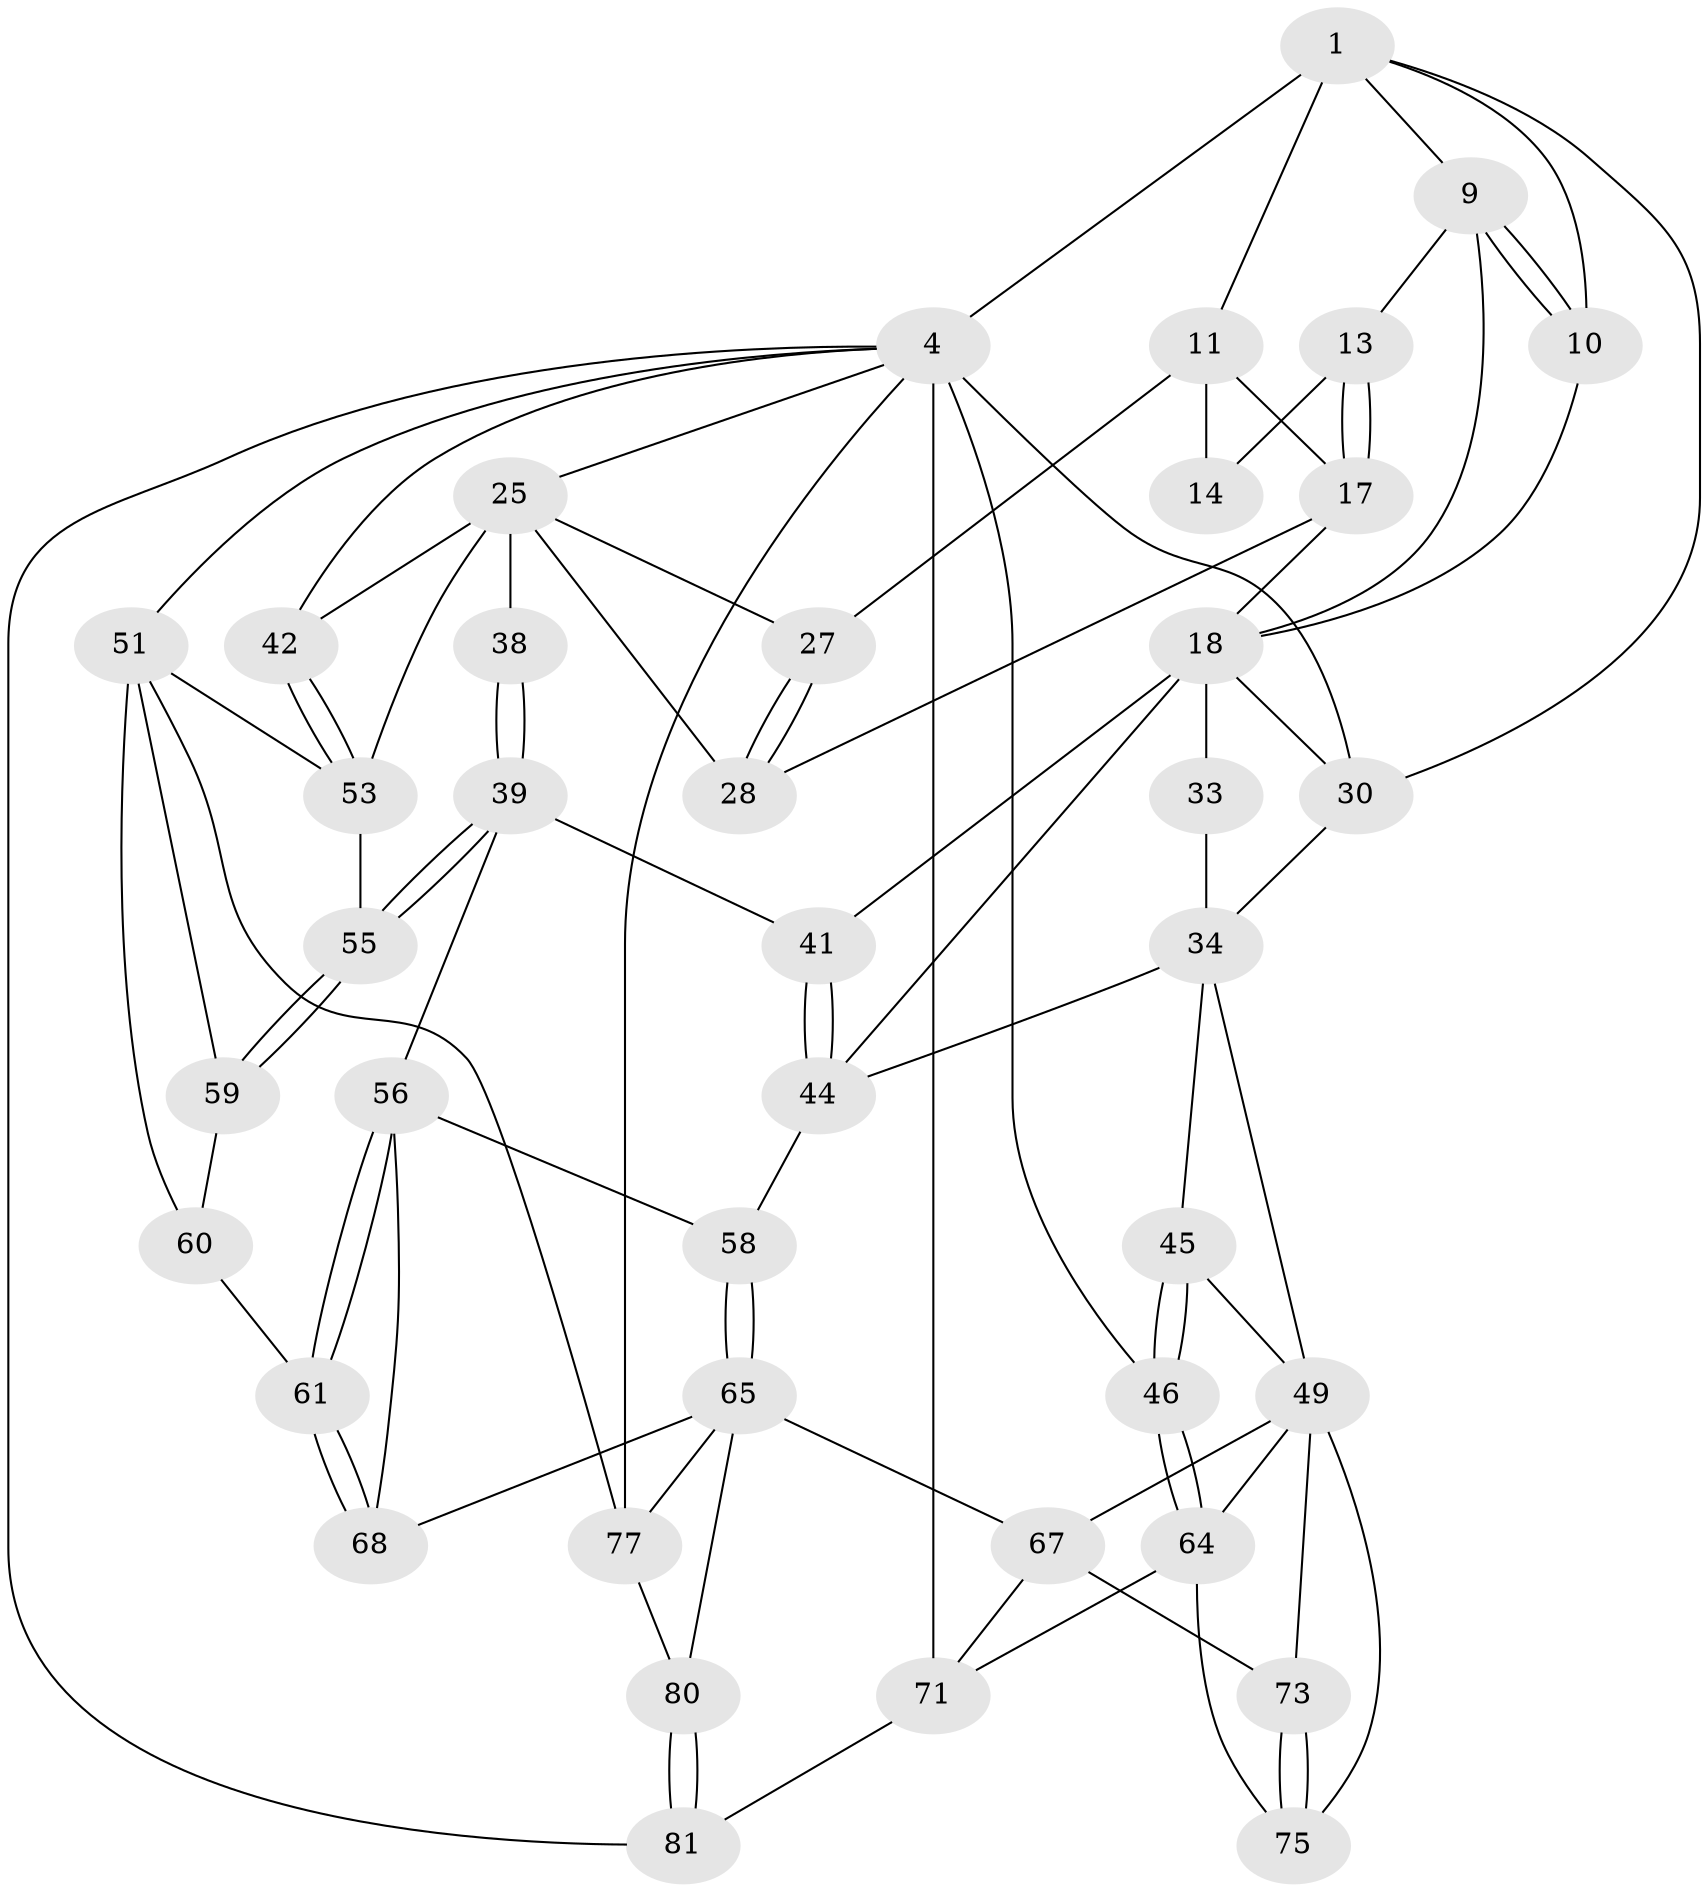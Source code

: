// original degree distribution, {3: 0.04878048780487805, 5: 0.4634146341463415, 6: 0.25609756097560976, 4: 0.23170731707317074}
// Generated by graph-tools (version 1.1) at 2025/17/03/09/25 04:17:22]
// undirected, 41 vertices, 93 edges
graph export_dot {
graph [start="1"]
  node [color=gray90,style=filled];
  1 [pos="+0.3110508819119298+0",super="+2+7"];
  4 [pos="+1+0",super="+5+24+50"];
  9 [pos="+0.45989946130190634+0",super="+12"];
  10 [pos="+0.35949277447111316+0.1322527418840532"];
  11 [pos="+0.7132859220953643+0.008961752113155667",super="+15"];
  13 [pos="+0.6013608616614795+0.07425110218110277"];
  14 [pos="+0.659760682686299+0.05407625032626237"];
  17 [pos="+0.6096183627044016+0.19884838529356424",super="+22"];
  18 [pos="+0.5368466080522047+0.2387614176162037",super="+19+23"];
  25 [pos="+0.9662489765610687+0.1086640354304877",super="+37+26"];
  27 [pos="+0.7503880244381951+0.1875976815734482"];
  28 [pos="+0.6597985088255556+0.23559331401821945"];
  30 [pos="+0.07335162343866404+0.183100261506139",super="+31"];
  33 [pos="+0.2617939941290538+0.29045551648699874"];
  34 [pos="+0.22760262963840375+0.2997115090469541",super="+35+48"];
  38 [pos="+0.7649525436775647+0.37433052190375216"];
  39 [pos="+0.7604491755905227+0.4006736250483281",super="+40"];
  41 [pos="+0.5324249976509989+0.3790674867330107"];
  42 [pos="+1+0.4026202601399844"];
  44 [pos="+0.4574584817766245+0.44297996526320266",super="+47"];
  45 [pos="+0.11848851708284666+0.4435219213674707"];
  46 [pos="+0+0.44228226048199676"];
  49 [pos="+0.18332144900890607+0.5321524516335266",super="+62"];
  51 [pos="+1+1",super="+76+52"];
  53 [pos="+1+0.6412938066963235",super="+54"];
  55 [pos="+0.8558003593740252+0.4511492180945844"];
  56 [pos="+0.6895093002072908+0.5858335799619705",super="+57"];
  58 [pos="+0.440532100699472+0.5136332932253113"];
  59 [pos="+0.8210693478775649+0.7078130880930081"];
  60 [pos="+0.7898060559538003+0.7169457598686967"];
  61 [pos="+0.7567245384487531+0.7188315468554007"];
  64 [pos="+0+0.5897160635443343",super="+70"];
  65 [pos="+0.4026929644124308+0.6193424983631561",super="+66+69"];
  67 [pos="+0.25730954132149+0.7578705243229539",super="+72"];
  68 [pos="+0.6350119722320944+0.8163708186991465"];
  71 [pos="+0+1",super="+79"];
  73 [pos="+0.1741694224959214+0.8186751105986406"];
  75 [pos="+0+1"];
  77 [pos="+0.592397337321227+0.9678863244152374",super="+78"];
  80 [pos="+0.3402784760242033+0.7930690734345303"];
  81 [pos="+0.2481276632414656+1"];
  1 -- 11;
  1 -- 4 [weight=2];
  1 -- 9;
  1 -- 10;
  1 -- 30;
  4 -- 71 [weight=2];
  4 -- 46;
  4 -- 30;
  4 -- 25;
  4 -- 42;
  4 -- 81;
  4 -- 51;
  4 -- 77;
  9 -- 10;
  9 -- 10;
  9 -- 18;
  9 -- 13;
  10 -- 18;
  11 -- 27;
  11 -- 17;
  11 -- 14;
  13 -- 14;
  13 -- 17;
  13 -- 17;
  17 -- 28;
  17 -- 18;
  18 -- 33 [weight=2];
  18 -- 44;
  18 -- 30;
  18 -- 41;
  25 -- 42;
  25 -- 53;
  25 -- 38 [weight=2];
  25 -- 27;
  25 -- 28;
  27 -- 28;
  27 -- 28;
  30 -- 34;
  33 -- 34;
  34 -- 45;
  34 -- 49;
  34 -- 44;
  38 -- 39;
  38 -- 39;
  39 -- 55;
  39 -- 55;
  39 -- 56;
  39 -- 41;
  41 -- 44;
  41 -- 44;
  42 -- 53;
  42 -- 53;
  44 -- 58;
  45 -- 46;
  45 -- 46;
  45 -- 49;
  46 -- 64;
  46 -- 64;
  49 -- 64;
  49 -- 67;
  49 -- 73;
  49 -- 75;
  51 -- 60;
  51 -- 77;
  51 -- 59;
  51 -- 53;
  53 -- 55;
  55 -- 59;
  55 -- 59;
  56 -- 61;
  56 -- 61;
  56 -- 58;
  56 -- 68;
  58 -- 65;
  58 -- 65;
  59 -- 60;
  60 -- 61;
  61 -- 68;
  61 -- 68;
  64 -- 75;
  64 -- 71;
  65 -- 80;
  65 -- 67;
  65 -- 68;
  65 -- 77;
  67 -- 73;
  67 -- 71;
  71 -- 81;
  73 -- 75;
  73 -- 75;
  77 -- 80;
  80 -- 81;
  80 -- 81;
}
